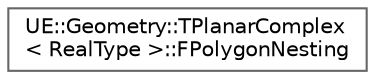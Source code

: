 digraph "Graphical Class Hierarchy"
{
 // INTERACTIVE_SVG=YES
 // LATEX_PDF_SIZE
  bgcolor="transparent";
  edge [fontname=Helvetica,fontsize=10,labelfontname=Helvetica,labelfontsize=10];
  node [fontname=Helvetica,fontsize=10,shape=box,height=0.2,width=0.4];
  rankdir="LR";
  Node0 [id="Node000000",label="UE::Geometry::TPlanarComplex\l\< RealType \>::FPolygonNesting",height=0.2,width=0.4,color="grey40", fillcolor="white", style="filled",URL="$d1/d10/structUE_1_1Geometry_1_1TPlanarComplex_1_1FPolygonNesting.html",tooltip=" "];
}
